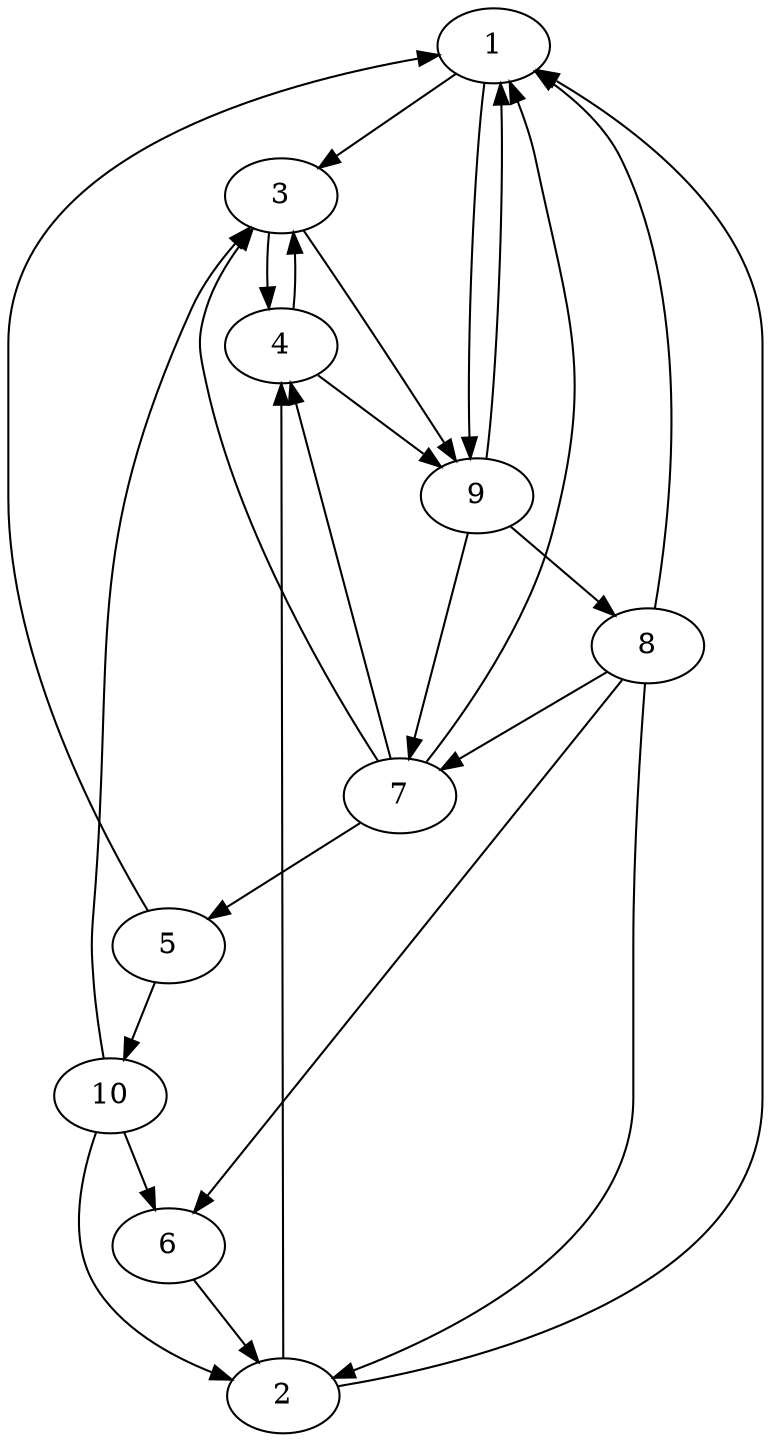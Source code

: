 digraph G {
  1;
  2;
  3;
  4;
  5;
  6;
  7;
  8;
  9;
  10;
  1 -> 9;
  1 -> 3;
  2 -> 4;
  2 -> 1;
  3 -> 9;
  3 -> 4;
  4 -> 9;
  4 -> 3;
  5 -> 10;
  5 -> 1;
  6 -> 2;
  7 -> 5;
  7 -> 4;
  7 -> 3;
  7 -> 1;
  8 -> 7;
  8 -> 6;
  8 -> 2;
  8 -> 1;
  9 -> 8;
  9 -> 7;
  9 -> 1;
  10 -> 6;
  10 -> 3;
  10 -> 2;
}
